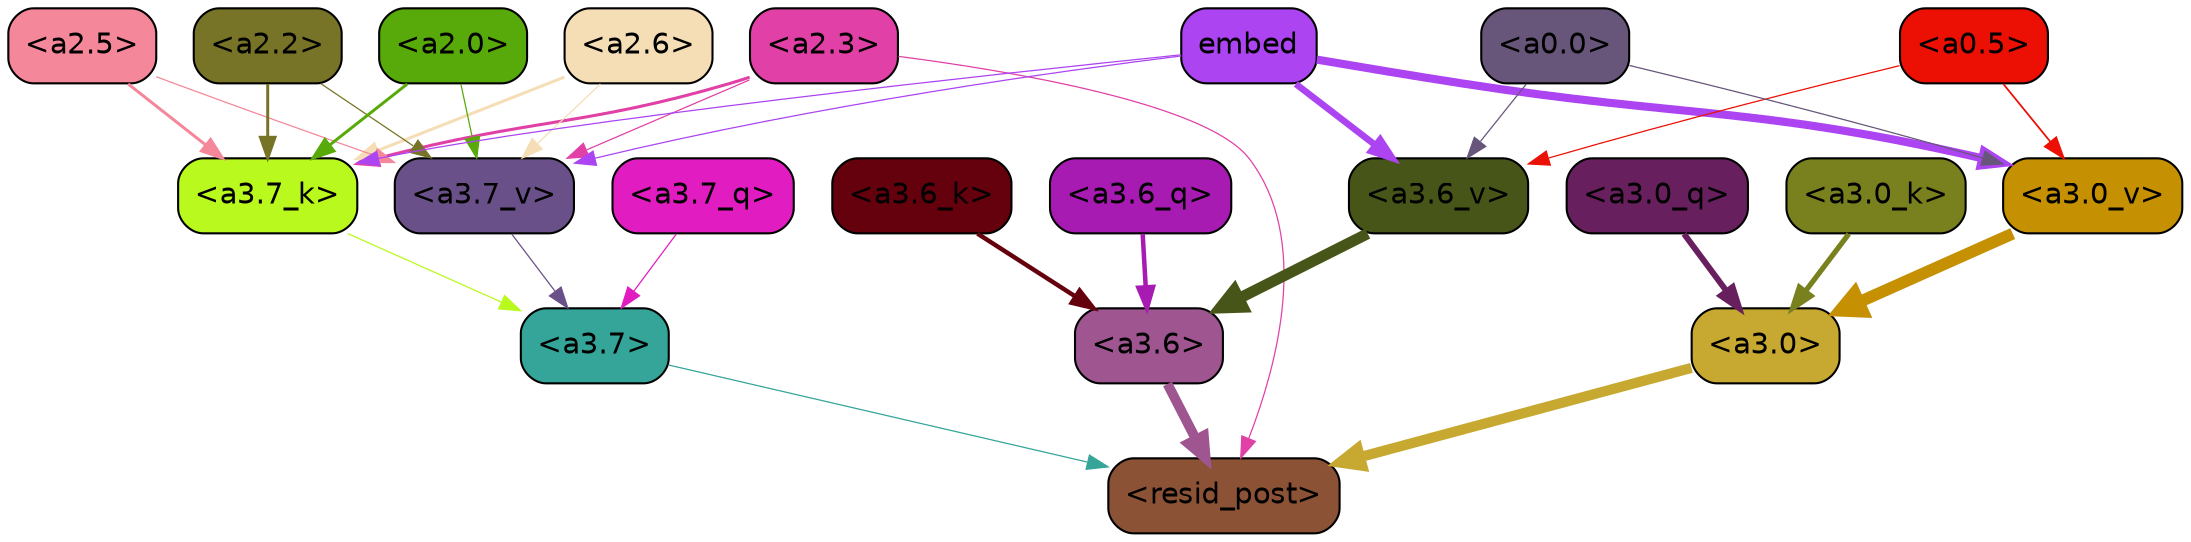 strict digraph "" {
	graph [bgcolor=transparent,
		layout=dot,
		overlap=false,
		splines=true
	];
	"<a3.7>"	[color=black,
		fillcolor="#35a59a",
		fontname=Helvetica,
		shape=box,
		style="filled, rounded"];
	"<resid_post>"	[color=black,
		fillcolor="#8b5236",
		fontname=Helvetica,
		shape=box,
		style="filled, rounded"];
	"<a3.7>" -> "<resid_post>"	[color="#35a59a",
		penwidth=0.6];
	"<a3.6>"	[color=black,
		fillcolor="#9e5590",
		fontname=Helvetica,
		shape=box,
		style="filled, rounded"];
	"<a3.6>" -> "<resid_post>"	[color="#9e5590",
		penwidth=4.746312499046326];
	"<a3.0>"	[color=black,
		fillcolor="#c7a830",
		fontname=Helvetica,
		shape=box,
		style="filled, rounded"];
	"<a3.0>" -> "<resid_post>"	[color="#c7a830",
		penwidth=4.896343111991882];
	"<a2.3>"	[color=black,
		fillcolor="#e141a6",
		fontname=Helvetica,
		shape=box,
		style="filled, rounded"];
	"<a2.3>" -> "<resid_post>"	[color="#e141a6",
		penwidth=0.6];
	"<a3.7_k>"	[color=black,
		fillcolor="#baf91d",
		fontname=Helvetica,
		shape=box,
		style="filled, rounded"];
	"<a2.3>" -> "<a3.7_k>"	[color="#e141a6",
		penwidth=1.467104621231556];
	"<a3.7_v>"	[color=black,
		fillcolor="#6a5088",
		fontname=Helvetica,
		shape=box,
		style="filled, rounded"];
	"<a2.3>" -> "<a3.7_v>"	[color="#e141a6",
		penwidth=0.6];
	"<a3.7_q>"	[color=black,
		fillcolor="#e11cc1",
		fontname=Helvetica,
		shape=box,
		style="filled, rounded"];
	"<a3.7_q>" -> "<a3.7>"	[color="#e11cc1",
		penwidth=0.6];
	"<a3.6_q>"	[color=black,
		fillcolor="#a81bb3",
		fontname=Helvetica,
		shape=box,
		style="filled, rounded"];
	"<a3.6_q>" -> "<a3.6>"	[color="#a81bb3",
		penwidth=2.160832464694977];
	"<a3.0_q>"	[color=black,
		fillcolor="#67205d",
		fontname=Helvetica,
		shape=box,
		style="filled, rounded"];
	"<a3.0_q>" -> "<a3.0>"	[color="#67205d",
		penwidth=2.870753765106201];
	"<a3.7_k>" -> "<a3.7>"	[color="#baf91d",
		penwidth=0.6];
	"<a3.6_k>"	[color=black,
		fillcolor="#65000d",
		fontname=Helvetica,
		shape=box,
		style="filled, rounded"];
	"<a3.6_k>" -> "<a3.6>"	[color="#65000d",
		penwidth=2.13908451795578];
	"<a3.0_k>"	[color=black,
		fillcolor="#79811e",
		fontname=Helvetica,
		shape=box,
		style="filled, rounded"];
	"<a3.0_k>" -> "<a3.0>"	[color="#79811e",
		penwidth=2.520303964614868];
	"<a3.7_v>" -> "<a3.7>"	[color="#6a5088",
		penwidth=0.6];
	"<a3.6_v>"	[color=black,
		fillcolor="#475618",
		fontname=Helvetica,
		shape=box,
		style="filled, rounded"];
	"<a3.6_v>" -> "<a3.6>"	[color="#475618",
		penwidth=5.297133803367615];
	"<a3.0_v>"	[color=black,
		fillcolor="#c59002",
		fontname=Helvetica,
		shape=box,
		style="filled, rounded"];
	"<a3.0_v>" -> "<a3.0>"	[color="#c59002",
		penwidth=5.680712580680847];
	"<a2.6>"	[color=black,
		fillcolor="#f5deb5",
		fontname=Helvetica,
		shape=box,
		style="filled, rounded"];
	"<a2.6>" -> "<a3.7_k>"	[color="#f5deb5",
		penwidth=1.4453159049153328];
	"<a2.6>" -> "<a3.7_v>"	[color="#f5deb5",
		penwidth=0.6];
	"<a2.5>"	[color=black,
		fillcolor="#f5879a",
		fontname=Helvetica,
		shape=box,
		style="filled, rounded"];
	"<a2.5>" -> "<a3.7_k>"	[color="#f5879a",
		penwidth=1.4526091292500496];
	"<a2.5>" -> "<a3.7_v>"	[color="#f5879a",
		penwidth=0.6];
	"<a2.2>"	[color=black,
		fillcolor="#777427",
		fontname=Helvetica,
		shape=box,
		style="filled, rounded"];
	"<a2.2>" -> "<a3.7_k>"	[color="#777427",
		penwidth=1.4310357049107552];
	"<a2.2>" -> "<a3.7_v>"	[color="#777427",
		penwidth=0.6];
	"<a2.0>"	[color=black,
		fillcolor="#57aa09",
		fontname=Helvetica,
		shape=box,
		style="filled, rounded"];
	"<a2.0>" -> "<a3.7_k>"	[color="#57aa09",
		penwidth=1.4314699843525887];
	"<a2.0>" -> "<a3.7_v>"	[color="#57aa09",
		penwidth=0.6];
	embed	[color=black,
		fillcolor="#ac44f2",
		fontname=Helvetica,
		shape=box,
		style="filled, rounded"];
	embed -> "<a3.7_k>"	[color="#ac44f2",
		penwidth=0.6];
	embed -> "<a3.7_v>"	[color="#ac44f2",
		penwidth=0.6];
	embed -> "<a3.6_v>"	[color="#ac44f2",
		penwidth=3.1766927242279053];
	embed -> "<a3.0_v>"	[color="#ac44f2",
		penwidth=3.9005755856633186];
	"<a0.5>"	[color=black,
		fillcolor="#eb0f04",
		fontname=Helvetica,
		shape=box,
		style="filled, rounded"];
	"<a0.5>" -> "<a3.6_v>"	[color="#eb0f04",
		penwidth=0.6];
	"<a0.5>" -> "<a3.0_v>"	[color="#eb0f04",
		penwidth=0.8493617177009583];
	"<a0.0>"	[color=black,
		fillcolor="#67567a",
		fontname=Helvetica,
		shape=box,
		style="filled, rounded"];
	"<a0.0>" -> "<a3.6_v>"	[color="#67567a",
		penwidth=0.6];
	"<a0.0>" -> "<a3.0_v>"	[color="#67567a",
		penwidth=0.6];
}
